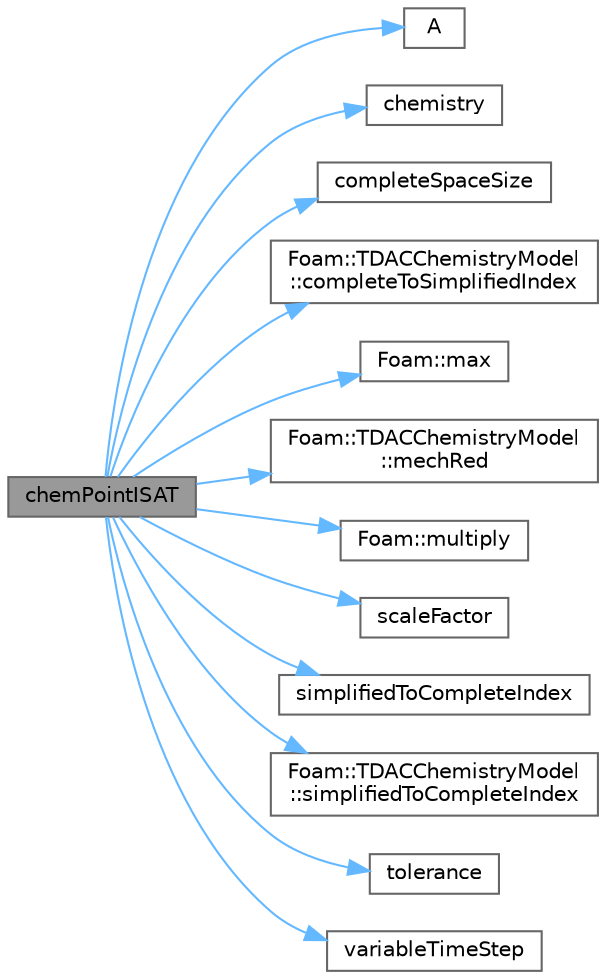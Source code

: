 digraph "chemPointISAT"
{
 // LATEX_PDF_SIZE
  bgcolor="transparent";
  edge [fontname=Helvetica,fontsize=10,labelfontname=Helvetica,labelfontsize=10];
  node [fontname=Helvetica,fontsize=10,shape=box,height=0.2,width=0.4];
  rankdir="LR";
  Node1 [id="Node000001",label="chemPointISAT",height=0.2,width=0.4,color="gray40", fillcolor="grey60", style="filled", fontcolor="black",tooltip=" "];
  Node1 -> Node2 [id="edge1_Node000001_Node000002",color="steelblue1",style="solid",tooltip=" "];
  Node2 [id="Node000002",label="A",height=0.2,width=0.4,color="grey40", fillcolor="white", style="filled",URL="$classFoam_1_1chemPointISAT.html#afb6f987f29e5c60de5806e824ed63203",tooltip=" "];
  Node1 -> Node3 [id="edge2_Node000001_Node000003",color="steelblue1",style="solid",tooltip=" "];
  Node3 [id="Node000003",label="chemistry",height=0.2,width=0.4,color="grey40", fillcolor="white", style="filled",URL="$classFoam_1_1chemPointISAT.html#af7c43b3d2603850d227f8abba87e9e8b",tooltip=" "];
  Node1 -> Node4 [id="edge3_Node000001_Node000004",color="steelblue1",style="solid",tooltip=" "];
  Node4 [id="Node000004",label="completeSpaceSize",height=0.2,width=0.4,color="grey40", fillcolor="white", style="filled",URL="$classFoam_1_1chemPointISAT.html#a590665658fa9a50f8ac6dd025ba20169",tooltip=" "];
  Node1 -> Node5 [id="edge4_Node000001_Node000005",color="steelblue1",style="solid",tooltip=" "];
  Node5 [id="Node000005",label="Foam::TDACChemistryModel\l::completeToSimplifiedIndex",height=0.2,width=0.4,color="grey40", fillcolor="white", style="filled",URL="$classFoam_1_1TDACChemistryModel.html#aa15491176259e1c12b678d04eda60b6e",tooltip=" "];
  Node1 -> Node6 [id="edge5_Node000001_Node000006",color="steelblue1",style="solid",tooltip=" "];
  Node6 [id="Node000006",label="Foam::max",height=0.2,width=0.4,color="grey40", fillcolor="white", style="filled",URL="$namespaceFoam.html#a0e0c00c14acbabe88eec56a8b0fa2806",tooltip=" "];
  Node1 -> Node7 [id="edge6_Node000001_Node000007",color="steelblue1",style="solid",tooltip=" "];
  Node7 [id="Node000007",label="Foam::TDACChemistryModel\l::mechRed",height=0.2,width=0.4,color="grey40", fillcolor="white", style="filled",URL="$classFoam_1_1TDACChemistryModel.html#a3516f880e67f1fa2349e6213d031ea42",tooltip=" "];
  Node1 -> Node8 [id="edge7_Node000001_Node000008",color="steelblue1",style="solid",tooltip=" "];
  Node8 [id="Node000008",label="Foam::multiply",height=0.2,width=0.4,color="grey40", fillcolor="white", style="filled",URL="$namespaceFoam.html#add11d5a645a9978d9949d5faa23e0363",tooltip=" "];
  Node1 -> Node9 [id="edge8_Node000001_Node000009",color="steelblue1",style="solid",tooltip=" "];
  Node9 [id="Node000009",label="scaleFactor",height=0.2,width=0.4,color="grey40", fillcolor="white", style="filled",URL="$classFoam_1_1chemPointISAT.html#a2b4e35b3d7a243aca73396a3f57d8091",tooltip=" "];
  Node1 -> Node10 [id="edge9_Node000001_Node000010",color="steelblue1",style="solid",tooltip=" "];
  Node10 [id="Node000010",label="simplifiedToCompleteIndex",height=0.2,width=0.4,color="grey40", fillcolor="white", style="filled",URL="$classFoam_1_1chemPointISAT.html#aef1cc8625ea511129247da499b21ed8e",tooltip=" "];
  Node1 -> Node11 [id="edge10_Node000001_Node000011",color="steelblue1",style="solid",tooltip=" "];
  Node11 [id="Node000011",label="Foam::TDACChemistryModel\l::simplifiedToCompleteIndex",height=0.2,width=0.4,color="grey40", fillcolor="white", style="filled",URL="$classFoam_1_1TDACChemistryModel.html#a645f914f3e9125f87ddc354129b7157b",tooltip=" "];
  Node1 -> Node12 [id="edge11_Node000001_Node000012",color="steelblue1",style="solid",tooltip=" "];
  Node12 [id="Node000012",label="tolerance",height=0.2,width=0.4,color="grey40", fillcolor="white", style="filled",URL="$classFoam_1_1chemPointISAT.html#a5efc12009641e378bf9882aac4514fc9",tooltip=" "];
  Node1 -> Node13 [id="edge12_Node000001_Node000013",color="steelblue1",style="solid",tooltip=" "];
  Node13 [id="Node000013",label="variableTimeStep",height=0.2,width=0.4,color="grey40", fillcolor="white", style="filled",URL="$classFoam_1_1chemPointISAT.html#aa581d5af13d3b188ae66751fcf8d43b7",tooltip=" "];
}
